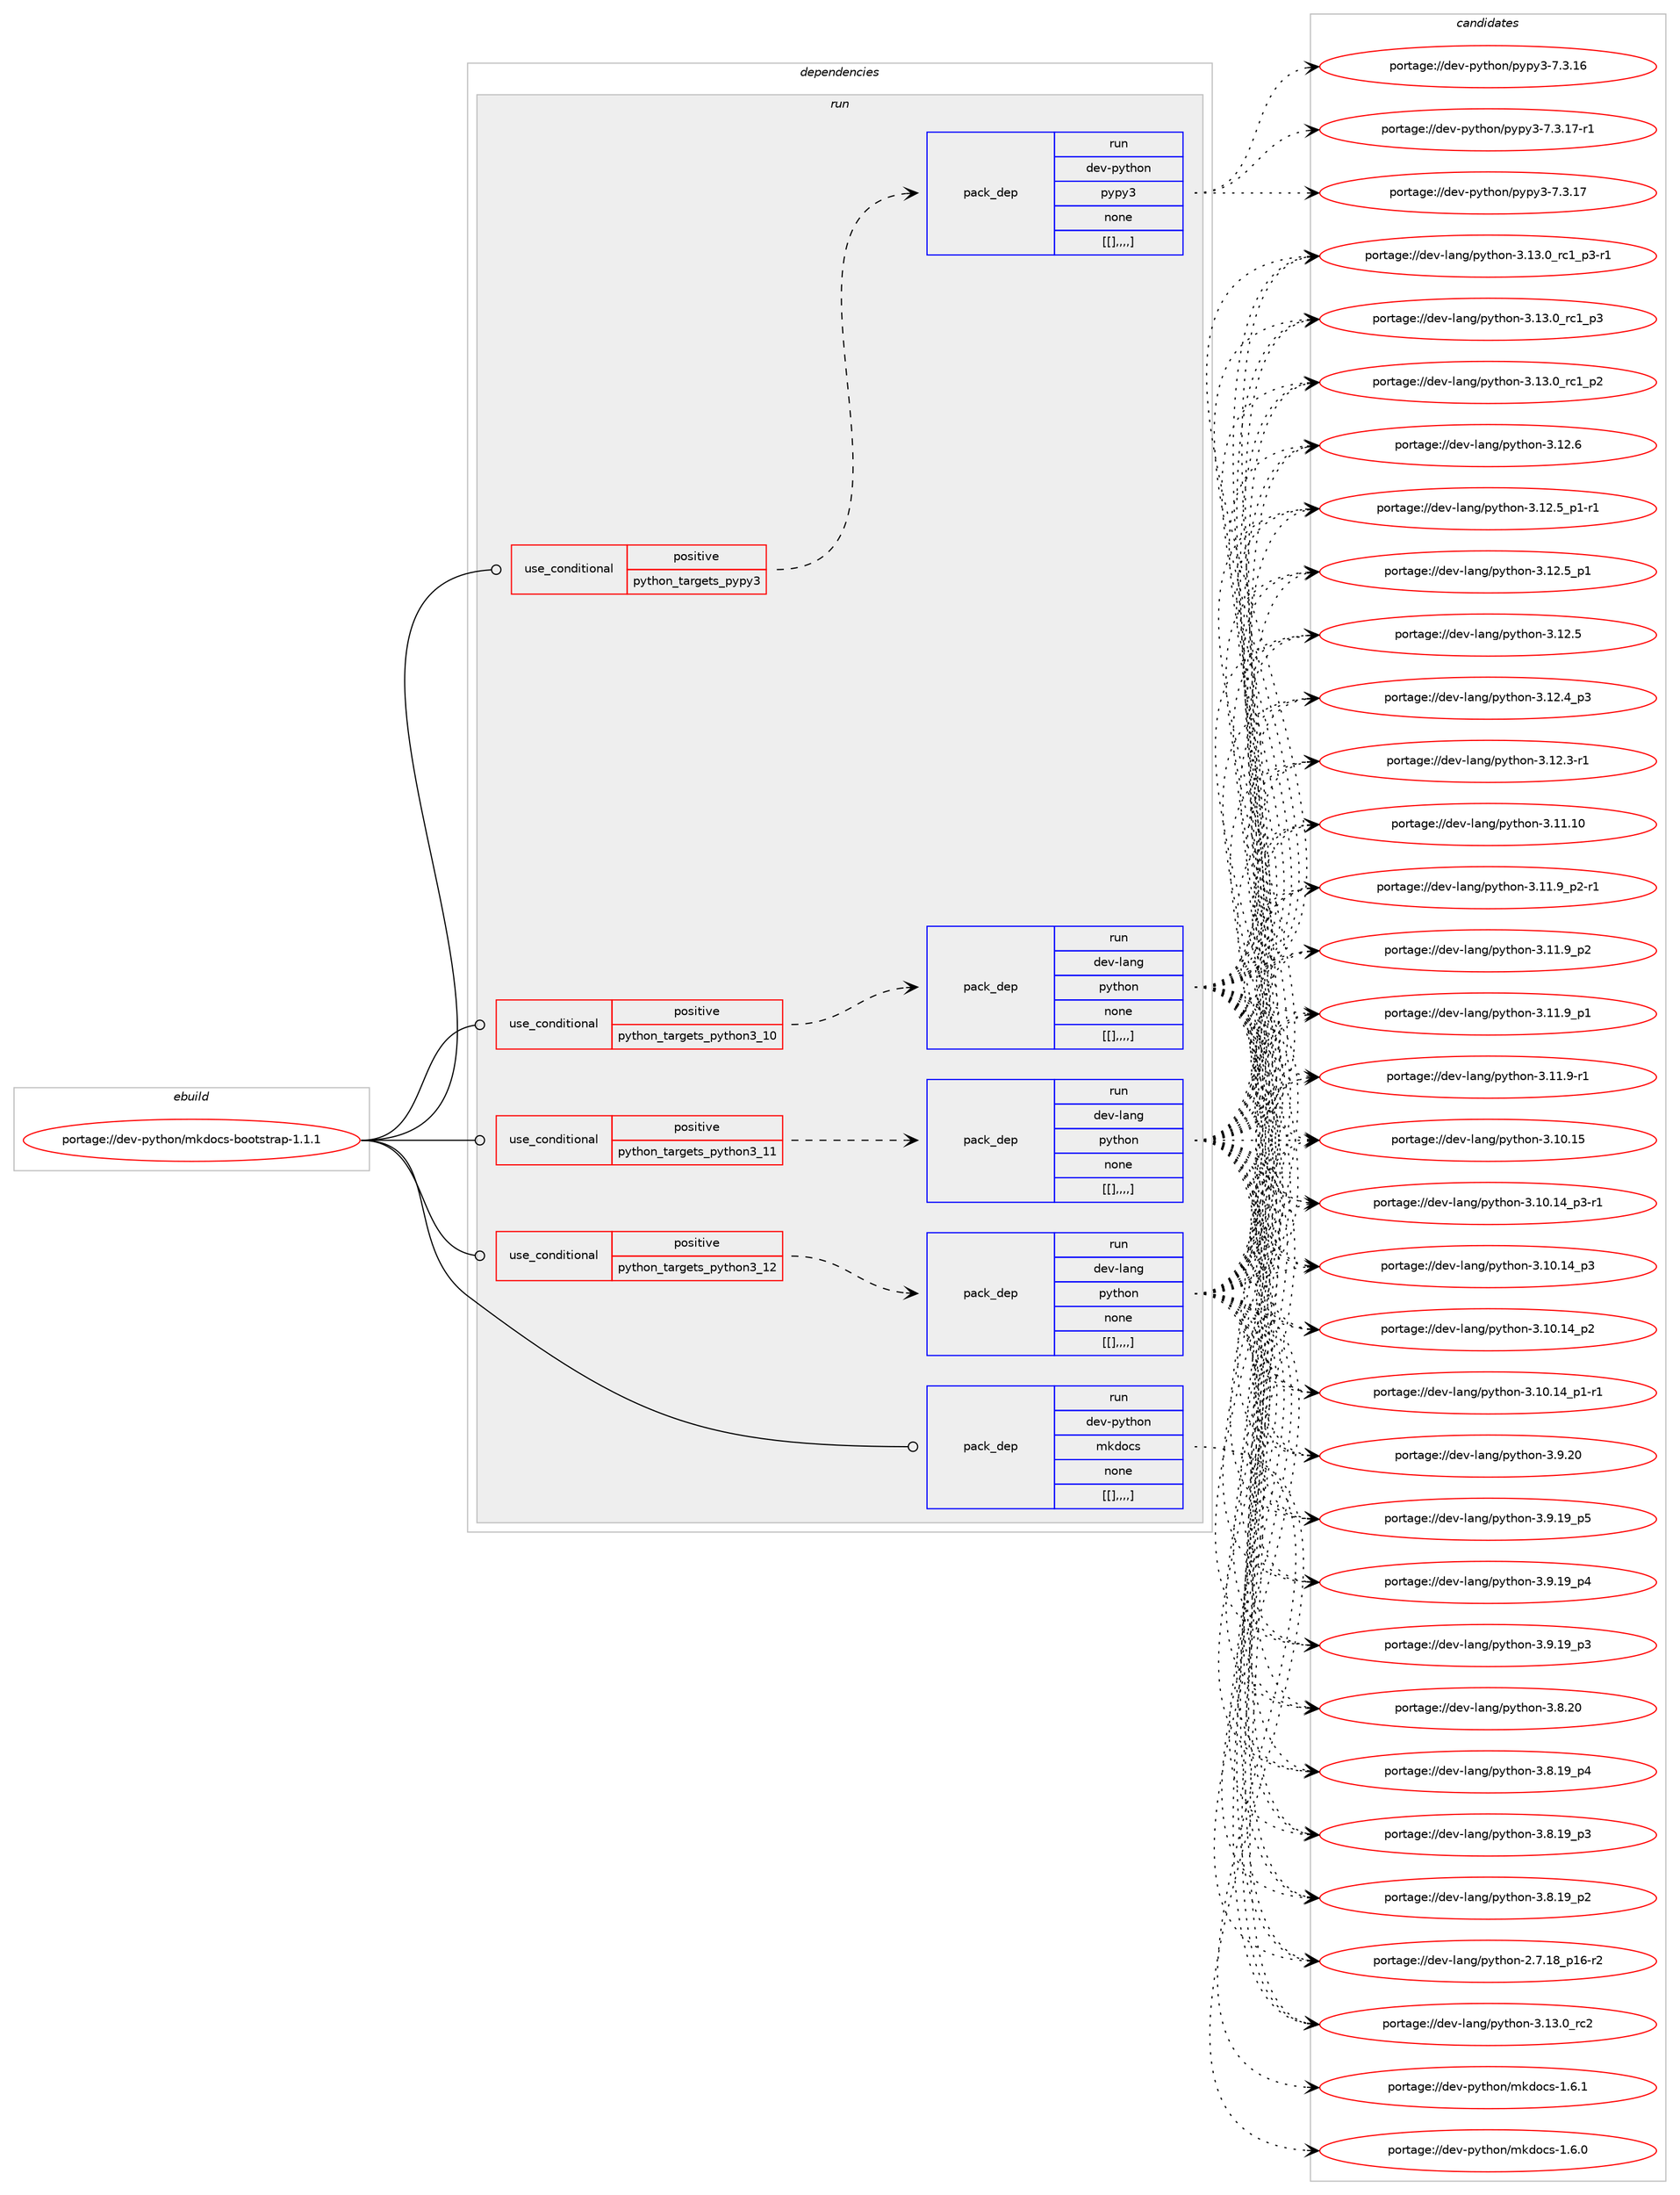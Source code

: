 digraph prolog {

# *************
# Graph options
# *************

newrank=true;
concentrate=true;
compound=true;
graph [rankdir=LR,fontname=Helvetica,fontsize=10,ranksep=1.5];#, ranksep=2.5, nodesep=0.2];
edge  [arrowhead=vee];
node  [fontname=Helvetica,fontsize=10];

# **********
# The ebuild
# **********

subgraph cluster_leftcol {
color=gray;
label=<<i>ebuild</i>>;
id [label="portage://dev-python/mkdocs-bootstrap-1.1.1", color=red, width=4, href="../dev-python/mkdocs-bootstrap-1.1.1.svg"];
}

# ****************
# The dependencies
# ****************

subgraph cluster_midcol {
color=gray;
label=<<i>dependencies</i>>;
subgraph cluster_compile {
fillcolor="#eeeeee";
style=filled;
label=<<i>compile</i>>;
}
subgraph cluster_compileandrun {
fillcolor="#eeeeee";
style=filled;
label=<<i>compile and run</i>>;
}
subgraph cluster_run {
fillcolor="#eeeeee";
style=filled;
label=<<i>run</i>>;
subgraph cond35499 {
dependency152445 [label=<<TABLE BORDER="0" CELLBORDER="1" CELLSPACING="0" CELLPADDING="4"><TR><TD ROWSPAN="3" CELLPADDING="10">use_conditional</TD></TR><TR><TD>positive</TD></TR><TR><TD>python_targets_pypy3</TD></TR></TABLE>>, shape=none, color=red];
subgraph pack115728 {
dependency152446 [label=<<TABLE BORDER="0" CELLBORDER="1" CELLSPACING="0" CELLPADDING="4" WIDTH="220"><TR><TD ROWSPAN="6" CELLPADDING="30">pack_dep</TD></TR><TR><TD WIDTH="110">run</TD></TR><TR><TD>dev-python</TD></TR><TR><TD>pypy3</TD></TR><TR><TD>none</TD></TR><TR><TD>[[],,,,]</TD></TR></TABLE>>, shape=none, color=blue];
}
dependency152445:e -> dependency152446:w [weight=20,style="dashed",arrowhead="vee"];
}
id:e -> dependency152445:w [weight=20,style="solid",arrowhead="odot"];
subgraph cond35500 {
dependency152447 [label=<<TABLE BORDER="0" CELLBORDER="1" CELLSPACING="0" CELLPADDING="4"><TR><TD ROWSPAN="3" CELLPADDING="10">use_conditional</TD></TR><TR><TD>positive</TD></TR><TR><TD>python_targets_python3_10</TD></TR></TABLE>>, shape=none, color=red];
subgraph pack115729 {
dependency152448 [label=<<TABLE BORDER="0" CELLBORDER="1" CELLSPACING="0" CELLPADDING="4" WIDTH="220"><TR><TD ROWSPAN="6" CELLPADDING="30">pack_dep</TD></TR><TR><TD WIDTH="110">run</TD></TR><TR><TD>dev-lang</TD></TR><TR><TD>python</TD></TR><TR><TD>none</TD></TR><TR><TD>[[],,,,]</TD></TR></TABLE>>, shape=none, color=blue];
}
dependency152447:e -> dependency152448:w [weight=20,style="dashed",arrowhead="vee"];
}
id:e -> dependency152447:w [weight=20,style="solid",arrowhead="odot"];
subgraph cond35501 {
dependency152449 [label=<<TABLE BORDER="0" CELLBORDER="1" CELLSPACING="0" CELLPADDING="4"><TR><TD ROWSPAN="3" CELLPADDING="10">use_conditional</TD></TR><TR><TD>positive</TD></TR><TR><TD>python_targets_python3_11</TD></TR></TABLE>>, shape=none, color=red];
subgraph pack115730 {
dependency152450 [label=<<TABLE BORDER="0" CELLBORDER="1" CELLSPACING="0" CELLPADDING="4" WIDTH="220"><TR><TD ROWSPAN="6" CELLPADDING="30">pack_dep</TD></TR><TR><TD WIDTH="110">run</TD></TR><TR><TD>dev-lang</TD></TR><TR><TD>python</TD></TR><TR><TD>none</TD></TR><TR><TD>[[],,,,]</TD></TR></TABLE>>, shape=none, color=blue];
}
dependency152449:e -> dependency152450:w [weight=20,style="dashed",arrowhead="vee"];
}
id:e -> dependency152449:w [weight=20,style="solid",arrowhead="odot"];
subgraph cond35502 {
dependency152451 [label=<<TABLE BORDER="0" CELLBORDER="1" CELLSPACING="0" CELLPADDING="4"><TR><TD ROWSPAN="3" CELLPADDING="10">use_conditional</TD></TR><TR><TD>positive</TD></TR><TR><TD>python_targets_python3_12</TD></TR></TABLE>>, shape=none, color=red];
subgraph pack115731 {
dependency152452 [label=<<TABLE BORDER="0" CELLBORDER="1" CELLSPACING="0" CELLPADDING="4" WIDTH="220"><TR><TD ROWSPAN="6" CELLPADDING="30">pack_dep</TD></TR><TR><TD WIDTH="110">run</TD></TR><TR><TD>dev-lang</TD></TR><TR><TD>python</TD></TR><TR><TD>none</TD></TR><TR><TD>[[],,,,]</TD></TR></TABLE>>, shape=none, color=blue];
}
dependency152451:e -> dependency152452:w [weight=20,style="dashed",arrowhead="vee"];
}
id:e -> dependency152451:w [weight=20,style="solid",arrowhead="odot"];
subgraph pack115732 {
dependency152453 [label=<<TABLE BORDER="0" CELLBORDER="1" CELLSPACING="0" CELLPADDING="4" WIDTH="220"><TR><TD ROWSPAN="6" CELLPADDING="30">pack_dep</TD></TR><TR><TD WIDTH="110">run</TD></TR><TR><TD>dev-python</TD></TR><TR><TD>mkdocs</TD></TR><TR><TD>none</TD></TR><TR><TD>[[],,,,]</TD></TR></TABLE>>, shape=none, color=blue];
}
id:e -> dependency152453:w [weight=20,style="solid",arrowhead="odot"];
}
}

# **************
# The candidates
# **************

subgraph cluster_choices {
rank=same;
color=gray;
label=<<i>candidates</i>>;

subgraph choice115728 {
color=black;
nodesep=1;
choice100101118451121211161041111104711212111212151455546514649554511449 [label="portage://dev-python/pypy3-7.3.17-r1", color=red, width=4,href="../dev-python/pypy3-7.3.17-r1.svg"];
choice10010111845112121116104111110471121211121215145554651464955 [label="portage://dev-python/pypy3-7.3.17", color=red, width=4,href="../dev-python/pypy3-7.3.17.svg"];
choice10010111845112121116104111110471121211121215145554651464954 [label="portage://dev-python/pypy3-7.3.16", color=red, width=4,href="../dev-python/pypy3-7.3.16.svg"];
dependency152446:e -> choice100101118451121211161041111104711212111212151455546514649554511449:w [style=dotted,weight="100"];
dependency152446:e -> choice10010111845112121116104111110471121211121215145554651464955:w [style=dotted,weight="100"];
dependency152446:e -> choice10010111845112121116104111110471121211121215145554651464954:w [style=dotted,weight="100"];
}
subgraph choice115729 {
color=black;
nodesep=1;
choice10010111845108971101034711212111610411111045514649514648951149950 [label="portage://dev-lang/python-3.13.0_rc2", color=red, width=4,href="../dev-lang/python-3.13.0_rc2.svg"];
choice1001011184510897110103471121211161041111104551464951464895114994995112514511449 [label="portage://dev-lang/python-3.13.0_rc1_p3-r1", color=red, width=4,href="../dev-lang/python-3.13.0_rc1_p3-r1.svg"];
choice100101118451089711010347112121116104111110455146495146489511499499511251 [label="portage://dev-lang/python-3.13.0_rc1_p3", color=red, width=4,href="../dev-lang/python-3.13.0_rc1_p3.svg"];
choice100101118451089711010347112121116104111110455146495146489511499499511250 [label="portage://dev-lang/python-3.13.0_rc1_p2", color=red, width=4,href="../dev-lang/python-3.13.0_rc1_p2.svg"];
choice10010111845108971101034711212111610411111045514649504654 [label="portage://dev-lang/python-3.12.6", color=red, width=4,href="../dev-lang/python-3.12.6.svg"];
choice1001011184510897110103471121211161041111104551464950465395112494511449 [label="portage://dev-lang/python-3.12.5_p1-r1", color=red, width=4,href="../dev-lang/python-3.12.5_p1-r1.svg"];
choice100101118451089711010347112121116104111110455146495046539511249 [label="portage://dev-lang/python-3.12.5_p1", color=red, width=4,href="../dev-lang/python-3.12.5_p1.svg"];
choice10010111845108971101034711212111610411111045514649504653 [label="portage://dev-lang/python-3.12.5", color=red, width=4,href="../dev-lang/python-3.12.5.svg"];
choice100101118451089711010347112121116104111110455146495046529511251 [label="portage://dev-lang/python-3.12.4_p3", color=red, width=4,href="../dev-lang/python-3.12.4_p3.svg"];
choice100101118451089711010347112121116104111110455146495046514511449 [label="portage://dev-lang/python-3.12.3-r1", color=red, width=4,href="../dev-lang/python-3.12.3-r1.svg"];
choice1001011184510897110103471121211161041111104551464949464948 [label="portage://dev-lang/python-3.11.10", color=red, width=4,href="../dev-lang/python-3.11.10.svg"];
choice1001011184510897110103471121211161041111104551464949465795112504511449 [label="portage://dev-lang/python-3.11.9_p2-r1", color=red, width=4,href="../dev-lang/python-3.11.9_p2-r1.svg"];
choice100101118451089711010347112121116104111110455146494946579511250 [label="portage://dev-lang/python-3.11.9_p2", color=red, width=4,href="../dev-lang/python-3.11.9_p2.svg"];
choice100101118451089711010347112121116104111110455146494946579511249 [label="portage://dev-lang/python-3.11.9_p1", color=red, width=4,href="../dev-lang/python-3.11.9_p1.svg"];
choice100101118451089711010347112121116104111110455146494946574511449 [label="portage://dev-lang/python-3.11.9-r1", color=red, width=4,href="../dev-lang/python-3.11.9-r1.svg"];
choice1001011184510897110103471121211161041111104551464948464953 [label="portage://dev-lang/python-3.10.15", color=red, width=4,href="../dev-lang/python-3.10.15.svg"];
choice100101118451089711010347112121116104111110455146494846495295112514511449 [label="portage://dev-lang/python-3.10.14_p3-r1", color=red, width=4,href="../dev-lang/python-3.10.14_p3-r1.svg"];
choice10010111845108971101034711212111610411111045514649484649529511251 [label="portage://dev-lang/python-3.10.14_p3", color=red, width=4,href="../dev-lang/python-3.10.14_p3.svg"];
choice10010111845108971101034711212111610411111045514649484649529511250 [label="portage://dev-lang/python-3.10.14_p2", color=red, width=4,href="../dev-lang/python-3.10.14_p2.svg"];
choice100101118451089711010347112121116104111110455146494846495295112494511449 [label="portage://dev-lang/python-3.10.14_p1-r1", color=red, width=4,href="../dev-lang/python-3.10.14_p1-r1.svg"];
choice10010111845108971101034711212111610411111045514657465048 [label="portage://dev-lang/python-3.9.20", color=red, width=4,href="../dev-lang/python-3.9.20.svg"];
choice100101118451089711010347112121116104111110455146574649579511253 [label="portage://dev-lang/python-3.9.19_p5", color=red, width=4,href="../dev-lang/python-3.9.19_p5.svg"];
choice100101118451089711010347112121116104111110455146574649579511252 [label="portage://dev-lang/python-3.9.19_p4", color=red, width=4,href="../dev-lang/python-3.9.19_p4.svg"];
choice100101118451089711010347112121116104111110455146574649579511251 [label="portage://dev-lang/python-3.9.19_p3", color=red, width=4,href="../dev-lang/python-3.9.19_p3.svg"];
choice10010111845108971101034711212111610411111045514656465048 [label="portage://dev-lang/python-3.8.20", color=red, width=4,href="../dev-lang/python-3.8.20.svg"];
choice100101118451089711010347112121116104111110455146564649579511252 [label="portage://dev-lang/python-3.8.19_p4", color=red, width=4,href="../dev-lang/python-3.8.19_p4.svg"];
choice100101118451089711010347112121116104111110455146564649579511251 [label="portage://dev-lang/python-3.8.19_p3", color=red, width=4,href="../dev-lang/python-3.8.19_p3.svg"];
choice100101118451089711010347112121116104111110455146564649579511250 [label="portage://dev-lang/python-3.8.19_p2", color=red, width=4,href="../dev-lang/python-3.8.19_p2.svg"];
choice100101118451089711010347112121116104111110455046554649569511249544511450 [label="portage://dev-lang/python-2.7.18_p16-r2", color=red, width=4,href="../dev-lang/python-2.7.18_p16-r2.svg"];
dependency152448:e -> choice10010111845108971101034711212111610411111045514649514648951149950:w [style=dotted,weight="100"];
dependency152448:e -> choice1001011184510897110103471121211161041111104551464951464895114994995112514511449:w [style=dotted,weight="100"];
dependency152448:e -> choice100101118451089711010347112121116104111110455146495146489511499499511251:w [style=dotted,weight="100"];
dependency152448:e -> choice100101118451089711010347112121116104111110455146495146489511499499511250:w [style=dotted,weight="100"];
dependency152448:e -> choice10010111845108971101034711212111610411111045514649504654:w [style=dotted,weight="100"];
dependency152448:e -> choice1001011184510897110103471121211161041111104551464950465395112494511449:w [style=dotted,weight="100"];
dependency152448:e -> choice100101118451089711010347112121116104111110455146495046539511249:w [style=dotted,weight="100"];
dependency152448:e -> choice10010111845108971101034711212111610411111045514649504653:w [style=dotted,weight="100"];
dependency152448:e -> choice100101118451089711010347112121116104111110455146495046529511251:w [style=dotted,weight="100"];
dependency152448:e -> choice100101118451089711010347112121116104111110455146495046514511449:w [style=dotted,weight="100"];
dependency152448:e -> choice1001011184510897110103471121211161041111104551464949464948:w [style=dotted,weight="100"];
dependency152448:e -> choice1001011184510897110103471121211161041111104551464949465795112504511449:w [style=dotted,weight="100"];
dependency152448:e -> choice100101118451089711010347112121116104111110455146494946579511250:w [style=dotted,weight="100"];
dependency152448:e -> choice100101118451089711010347112121116104111110455146494946579511249:w [style=dotted,weight="100"];
dependency152448:e -> choice100101118451089711010347112121116104111110455146494946574511449:w [style=dotted,weight="100"];
dependency152448:e -> choice1001011184510897110103471121211161041111104551464948464953:w [style=dotted,weight="100"];
dependency152448:e -> choice100101118451089711010347112121116104111110455146494846495295112514511449:w [style=dotted,weight="100"];
dependency152448:e -> choice10010111845108971101034711212111610411111045514649484649529511251:w [style=dotted,weight="100"];
dependency152448:e -> choice10010111845108971101034711212111610411111045514649484649529511250:w [style=dotted,weight="100"];
dependency152448:e -> choice100101118451089711010347112121116104111110455146494846495295112494511449:w [style=dotted,weight="100"];
dependency152448:e -> choice10010111845108971101034711212111610411111045514657465048:w [style=dotted,weight="100"];
dependency152448:e -> choice100101118451089711010347112121116104111110455146574649579511253:w [style=dotted,weight="100"];
dependency152448:e -> choice100101118451089711010347112121116104111110455146574649579511252:w [style=dotted,weight="100"];
dependency152448:e -> choice100101118451089711010347112121116104111110455146574649579511251:w [style=dotted,weight="100"];
dependency152448:e -> choice10010111845108971101034711212111610411111045514656465048:w [style=dotted,weight="100"];
dependency152448:e -> choice100101118451089711010347112121116104111110455146564649579511252:w [style=dotted,weight="100"];
dependency152448:e -> choice100101118451089711010347112121116104111110455146564649579511251:w [style=dotted,weight="100"];
dependency152448:e -> choice100101118451089711010347112121116104111110455146564649579511250:w [style=dotted,weight="100"];
dependency152448:e -> choice100101118451089711010347112121116104111110455046554649569511249544511450:w [style=dotted,weight="100"];
}
subgraph choice115730 {
color=black;
nodesep=1;
choice10010111845108971101034711212111610411111045514649514648951149950 [label="portage://dev-lang/python-3.13.0_rc2", color=red, width=4,href="../dev-lang/python-3.13.0_rc2.svg"];
choice1001011184510897110103471121211161041111104551464951464895114994995112514511449 [label="portage://dev-lang/python-3.13.0_rc1_p3-r1", color=red, width=4,href="../dev-lang/python-3.13.0_rc1_p3-r1.svg"];
choice100101118451089711010347112121116104111110455146495146489511499499511251 [label="portage://dev-lang/python-3.13.0_rc1_p3", color=red, width=4,href="../dev-lang/python-3.13.0_rc1_p3.svg"];
choice100101118451089711010347112121116104111110455146495146489511499499511250 [label="portage://dev-lang/python-3.13.0_rc1_p2", color=red, width=4,href="../dev-lang/python-3.13.0_rc1_p2.svg"];
choice10010111845108971101034711212111610411111045514649504654 [label="portage://dev-lang/python-3.12.6", color=red, width=4,href="../dev-lang/python-3.12.6.svg"];
choice1001011184510897110103471121211161041111104551464950465395112494511449 [label="portage://dev-lang/python-3.12.5_p1-r1", color=red, width=4,href="../dev-lang/python-3.12.5_p1-r1.svg"];
choice100101118451089711010347112121116104111110455146495046539511249 [label="portage://dev-lang/python-3.12.5_p1", color=red, width=4,href="../dev-lang/python-3.12.5_p1.svg"];
choice10010111845108971101034711212111610411111045514649504653 [label="portage://dev-lang/python-3.12.5", color=red, width=4,href="../dev-lang/python-3.12.5.svg"];
choice100101118451089711010347112121116104111110455146495046529511251 [label="portage://dev-lang/python-3.12.4_p3", color=red, width=4,href="../dev-lang/python-3.12.4_p3.svg"];
choice100101118451089711010347112121116104111110455146495046514511449 [label="portage://dev-lang/python-3.12.3-r1", color=red, width=4,href="../dev-lang/python-3.12.3-r1.svg"];
choice1001011184510897110103471121211161041111104551464949464948 [label="portage://dev-lang/python-3.11.10", color=red, width=4,href="../dev-lang/python-3.11.10.svg"];
choice1001011184510897110103471121211161041111104551464949465795112504511449 [label="portage://dev-lang/python-3.11.9_p2-r1", color=red, width=4,href="../dev-lang/python-3.11.9_p2-r1.svg"];
choice100101118451089711010347112121116104111110455146494946579511250 [label="portage://dev-lang/python-3.11.9_p2", color=red, width=4,href="../dev-lang/python-3.11.9_p2.svg"];
choice100101118451089711010347112121116104111110455146494946579511249 [label="portage://dev-lang/python-3.11.9_p1", color=red, width=4,href="../dev-lang/python-3.11.9_p1.svg"];
choice100101118451089711010347112121116104111110455146494946574511449 [label="portage://dev-lang/python-3.11.9-r1", color=red, width=4,href="../dev-lang/python-3.11.9-r1.svg"];
choice1001011184510897110103471121211161041111104551464948464953 [label="portage://dev-lang/python-3.10.15", color=red, width=4,href="../dev-lang/python-3.10.15.svg"];
choice100101118451089711010347112121116104111110455146494846495295112514511449 [label="portage://dev-lang/python-3.10.14_p3-r1", color=red, width=4,href="../dev-lang/python-3.10.14_p3-r1.svg"];
choice10010111845108971101034711212111610411111045514649484649529511251 [label="portage://dev-lang/python-3.10.14_p3", color=red, width=4,href="../dev-lang/python-3.10.14_p3.svg"];
choice10010111845108971101034711212111610411111045514649484649529511250 [label="portage://dev-lang/python-3.10.14_p2", color=red, width=4,href="../dev-lang/python-3.10.14_p2.svg"];
choice100101118451089711010347112121116104111110455146494846495295112494511449 [label="portage://dev-lang/python-3.10.14_p1-r1", color=red, width=4,href="../dev-lang/python-3.10.14_p1-r1.svg"];
choice10010111845108971101034711212111610411111045514657465048 [label="portage://dev-lang/python-3.9.20", color=red, width=4,href="../dev-lang/python-3.9.20.svg"];
choice100101118451089711010347112121116104111110455146574649579511253 [label="portage://dev-lang/python-3.9.19_p5", color=red, width=4,href="../dev-lang/python-3.9.19_p5.svg"];
choice100101118451089711010347112121116104111110455146574649579511252 [label="portage://dev-lang/python-3.9.19_p4", color=red, width=4,href="../dev-lang/python-3.9.19_p4.svg"];
choice100101118451089711010347112121116104111110455146574649579511251 [label="portage://dev-lang/python-3.9.19_p3", color=red, width=4,href="../dev-lang/python-3.9.19_p3.svg"];
choice10010111845108971101034711212111610411111045514656465048 [label="portage://dev-lang/python-3.8.20", color=red, width=4,href="../dev-lang/python-3.8.20.svg"];
choice100101118451089711010347112121116104111110455146564649579511252 [label="portage://dev-lang/python-3.8.19_p4", color=red, width=4,href="../dev-lang/python-3.8.19_p4.svg"];
choice100101118451089711010347112121116104111110455146564649579511251 [label="portage://dev-lang/python-3.8.19_p3", color=red, width=4,href="../dev-lang/python-3.8.19_p3.svg"];
choice100101118451089711010347112121116104111110455146564649579511250 [label="portage://dev-lang/python-3.8.19_p2", color=red, width=4,href="../dev-lang/python-3.8.19_p2.svg"];
choice100101118451089711010347112121116104111110455046554649569511249544511450 [label="portage://dev-lang/python-2.7.18_p16-r2", color=red, width=4,href="../dev-lang/python-2.7.18_p16-r2.svg"];
dependency152450:e -> choice10010111845108971101034711212111610411111045514649514648951149950:w [style=dotted,weight="100"];
dependency152450:e -> choice1001011184510897110103471121211161041111104551464951464895114994995112514511449:w [style=dotted,weight="100"];
dependency152450:e -> choice100101118451089711010347112121116104111110455146495146489511499499511251:w [style=dotted,weight="100"];
dependency152450:e -> choice100101118451089711010347112121116104111110455146495146489511499499511250:w [style=dotted,weight="100"];
dependency152450:e -> choice10010111845108971101034711212111610411111045514649504654:w [style=dotted,weight="100"];
dependency152450:e -> choice1001011184510897110103471121211161041111104551464950465395112494511449:w [style=dotted,weight="100"];
dependency152450:e -> choice100101118451089711010347112121116104111110455146495046539511249:w [style=dotted,weight="100"];
dependency152450:e -> choice10010111845108971101034711212111610411111045514649504653:w [style=dotted,weight="100"];
dependency152450:e -> choice100101118451089711010347112121116104111110455146495046529511251:w [style=dotted,weight="100"];
dependency152450:e -> choice100101118451089711010347112121116104111110455146495046514511449:w [style=dotted,weight="100"];
dependency152450:e -> choice1001011184510897110103471121211161041111104551464949464948:w [style=dotted,weight="100"];
dependency152450:e -> choice1001011184510897110103471121211161041111104551464949465795112504511449:w [style=dotted,weight="100"];
dependency152450:e -> choice100101118451089711010347112121116104111110455146494946579511250:w [style=dotted,weight="100"];
dependency152450:e -> choice100101118451089711010347112121116104111110455146494946579511249:w [style=dotted,weight="100"];
dependency152450:e -> choice100101118451089711010347112121116104111110455146494946574511449:w [style=dotted,weight="100"];
dependency152450:e -> choice1001011184510897110103471121211161041111104551464948464953:w [style=dotted,weight="100"];
dependency152450:e -> choice100101118451089711010347112121116104111110455146494846495295112514511449:w [style=dotted,weight="100"];
dependency152450:e -> choice10010111845108971101034711212111610411111045514649484649529511251:w [style=dotted,weight="100"];
dependency152450:e -> choice10010111845108971101034711212111610411111045514649484649529511250:w [style=dotted,weight="100"];
dependency152450:e -> choice100101118451089711010347112121116104111110455146494846495295112494511449:w [style=dotted,weight="100"];
dependency152450:e -> choice10010111845108971101034711212111610411111045514657465048:w [style=dotted,weight="100"];
dependency152450:e -> choice100101118451089711010347112121116104111110455146574649579511253:w [style=dotted,weight="100"];
dependency152450:e -> choice100101118451089711010347112121116104111110455146574649579511252:w [style=dotted,weight="100"];
dependency152450:e -> choice100101118451089711010347112121116104111110455146574649579511251:w [style=dotted,weight="100"];
dependency152450:e -> choice10010111845108971101034711212111610411111045514656465048:w [style=dotted,weight="100"];
dependency152450:e -> choice100101118451089711010347112121116104111110455146564649579511252:w [style=dotted,weight="100"];
dependency152450:e -> choice100101118451089711010347112121116104111110455146564649579511251:w [style=dotted,weight="100"];
dependency152450:e -> choice100101118451089711010347112121116104111110455146564649579511250:w [style=dotted,weight="100"];
dependency152450:e -> choice100101118451089711010347112121116104111110455046554649569511249544511450:w [style=dotted,weight="100"];
}
subgraph choice115731 {
color=black;
nodesep=1;
choice10010111845108971101034711212111610411111045514649514648951149950 [label="portage://dev-lang/python-3.13.0_rc2", color=red, width=4,href="../dev-lang/python-3.13.0_rc2.svg"];
choice1001011184510897110103471121211161041111104551464951464895114994995112514511449 [label="portage://dev-lang/python-3.13.0_rc1_p3-r1", color=red, width=4,href="../dev-lang/python-3.13.0_rc1_p3-r1.svg"];
choice100101118451089711010347112121116104111110455146495146489511499499511251 [label="portage://dev-lang/python-3.13.0_rc1_p3", color=red, width=4,href="../dev-lang/python-3.13.0_rc1_p3.svg"];
choice100101118451089711010347112121116104111110455146495146489511499499511250 [label="portage://dev-lang/python-3.13.0_rc1_p2", color=red, width=4,href="../dev-lang/python-3.13.0_rc1_p2.svg"];
choice10010111845108971101034711212111610411111045514649504654 [label="portage://dev-lang/python-3.12.6", color=red, width=4,href="../dev-lang/python-3.12.6.svg"];
choice1001011184510897110103471121211161041111104551464950465395112494511449 [label="portage://dev-lang/python-3.12.5_p1-r1", color=red, width=4,href="../dev-lang/python-3.12.5_p1-r1.svg"];
choice100101118451089711010347112121116104111110455146495046539511249 [label="portage://dev-lang/python-3.12.5_p1", color=red, width=4,href="../dev-lang/python-3.12.5_p1.svg"];
choice10010111845108971101034711212111610411111045514649504653 [label="portage://dev-lang/python-3.12.5", color=red, width=4,href="../dev-lang/python-3.12.5.svg"];
choice100101118451089711010347112121116104111110455146495046529511251 [label="portage://dev-lang/python-3.12.4_p3", color=red, width=4,href="../dev-lang/python-3.12.4_p3.svg"];
choice100101118451089711010347112121116104111110455146495046514511449 [label="portage://dev-lang/python-3.12.3-r1", color=red, width=4,href="../dev-lang/python-3.12.3-r1.svg"];
choice1001011184510897110103471121211161041111104551464949464948 [label="portage://dev-lang/python-3.11.10", color=red, width=4,href="../dev-lang/python-3.11.10.svg"];
choice1001011184510897110103471121211161041111104551464949465795112504511449 [label="portage://dev-lang/python-3.11.9_p2-r1", color=red, width=4,href="../dev-lang/python-3.11.9_p2-r1.svg"];
choice100101118451089711010347112121116104111110455146494946579511250 [label="portage://dev-lang/python-3.11.9_p2", color=red, width=4,href="../dev-lang/python-3.11.9_p2.svg"];
choice100101118451089711010347112121116104111110455146494946579511249 [label="portage://dev-lang/python-3.11.9_p1", color=red, width=4,href="../dev-lang/python-3.11.9_p1.svg"];
choice100101118451089711010347112121116104111110455146494946574511449 [label="portage://dev-lang/python-3.11.9-r1", color=red, width=4,href="../dev-lang/python-3.11.9-r1.svg"];
choice1001011184510897110103471121211161041111104551464948464953 [label="portage://dev-lang/python-3.10.15", color=red, width=4,href="../dev-lang/python-3.10.15.svg"];
choice100101118451089711010347112121116104111110455146494846495295112514511449 [label="portage://dev-lang/python-3.10.14_p3-r1", color=red, width=4,href="../dev-lang/python-3.10.14_p3-r1.svg"];
choice10010111845108971101034711212111610411111045514649484649529511251 [label="portage://dev-lang/python-3.10.14_p3", color=red, width=4,href="../dev-lang/python-3.10.14_p3.svg"];
choice10010111845108971101034711212111610411111045514649484649529511250 [label="portage://dev-lang/python-3.10.14_p2", color=red, width=4,href="../dev-lang/python-3.10.14_p2.svg"];
choice100101118451089711010347112121116104111110455146494846495295112494511449 [label="portage://dev-lang/python-3.10.14_p1-r1", color=red, width=4,href="../dev-lang/python-3.10.14_p1-r1.svg"];
choice10010111845108971101034711212111610411111045514657465048 [label="portage://dev-lang/python-3.9.20", color=red, width=4,href="../dev-lang/python-3.9.20.svg"];
choice100101118451089711010347112121116104111110455146574649579511253 [label="portage://dev-lang/python-3.9.19_p5", color=red, width=4,href="../dev-lang/python-3.9.19_p5.svg"];
choice100101118451089711010347112121116104111110455146574649579511252 [label="portage://dev-lang/python-3.9.19_p4", color=red, width=4,href="../dev-lang/python-3.9.19_p4.svg"];
choice100101118451089711010347112121116104111110455146574649579511251 [label="portage://dev-lang/python-3.9.19_p3", color=red, width=4,href="../dev-lang/python-3.9.19_p3.svg"];
choice10010111845108971101034711212111610411111045514656465048 [label="portage://dev-lang/python-3.8.20", color=red, width=4,href="../dev-lang/python-3.8.20.svg"];
choice100101118451089711010347112121116104111110455146564649579511252 [label="portage://dev-lang/python-3.8.19_p4", color=red, width=4,href="../dev-lang/python-3.8.19_p4.svg"];
choice100101118451089711010347112121116104111110455146564649579511251 [label="portage://dev-lang/python-3.8.19_p3", color=red, width=4,href="../dev-lang/python-3.8.19_p3.svg"];
choice100101118451089711010347112121116104111110455146564649579511250 [label="portage://dev-lang/python-3.8.19_p2", color=red, width=4,href="../dev-lang/python-3.8.19_p2.svg"];
choice100101118451089711010347112121116104111110455046554649569511249544511450 [label="portage://dev-lang/python-2.7.18_p16-r2", color=red, width=4,href="../dev-lang/python-2.7.18_p16-r2.svg"];
dependency152452:e -> choice10010111845108971101034711212111610411111045514649514648951149950:w [style=dotted,weight="100"];
dependency152452:e -> choice1001011184510897110103471121211161041111104551464951464895114994995112514511449:w [style=dotted,weight="100"];
dependency152452:e -> choice100101118451089711010347112121116104111110455146495146489511499499511251:w [style=dotted,weight="100"];
dependency152452:e -> choice100101118451089711010347112121116104111110455146495146489511499499511250:w [style=dotted,weight="100"];
dependency152452:e -> choice10010111845108971101034711212111610411111045514649504654:w [style=dotted,weight="100"];
dependency152452:e -> choice1001011184510897110103471121211161041111104551464950465395112494511449:w [style=dotted,weight="100"];
dependency152452:e -> choice100101118451089711010347112121116104111110455146495046539511249:w [style=dotted,weight="100"];
dependency152452:e -> choice10010111845108971101034711212111610411111045514649504653:w [style=dotted,weight="100"];
dependency152452:e -> choice100101118451089711010347112121116104111110455146495046529511251:w [style=dotted,weight="100"];
dependency152452:e -> choice100101118451089711010347112121116104111110455146495046514511449:w [style=dotted,weight="100"];
dependency152452:e -> choice1001011184510897110103471121211161041111104551464949464948:w [style=dotted,weight="100"];
dependency152452:e -> choice1001011184510897110103471121211161041111104551464949465795112504511449:w [style=dotted,weight="100"];
dependency152452:e -> choice100101118451089711010347112121116104111110455146494946579511250:w [style=dotted,weight="100"];
dependency152452:e -> choice100101118451089711010347112121116104111110455146494946579511249:w [style=dotted,weight="100"];
dependency152452:e -> choice100101118451089711010347112121116104111110455146494946574511449:w [style=dotted,weight="100"];
dependency152452:e -> choice1001011184510897110103471121211161041111104551464948464953:w [style=dotted,weight="100"];
dependency152452:e -> choice100101118451089711010347112121116104111110455146494846495295112514511449:w [style=dotted,weight="100"];
dependency152452:e -> choice10010111845108971101034711212111610411111045514649484649529511251:w [style=dotted,weight="100"];
dependency152452:e -> choice10010111845108971101034711212111610411111045514649484649529511250:w [style=dotted,weight="100"];
dependency152452:e -> choice100101118451089711010347112121116104111110455146494846495295112494511449:w [style=dotted,weight="100"];
dependency152452:e -> choice10010111845108971101034711212111610411111045514657465048:w [style=dotted,weight="100"];
dependency152452:e -> choice100101118451089711010347112121116104111110455146574649579511253:w [style=dotted,weight="100"];
dependency152452:e -> choice100101118451089711010347112121116104111110455146574649579511252:w [style=dotted,weight="100"];
dependency152452:e -> choice100101118451089711010347112121116104111110455146574649579511251:w [style=dotted,weight="100"];
dependency152452:e -> choice10010111845108971101034711212111610411111045514656465048:w [style=dotted,weight="100"];
dependency152452:e -> choice100101118451089711010347112121116104111110455146564649579511252:w [style=dotted,weight="100"];
dependency152452:e -> choice100101118451089711010347112121116104111110455146564649579511251:w [style=dotted,weight="100"];
dependency152452:e -> choice100101118451089711010347112121116104111110455146564649579511250:w [style=dotted,weight="100"];
dependency152452:e -> choice100101118451089711010347112121116104111110455046554649569511249544511450:w [style=dotted,weight="100"];
}
subgraph choice115732 {
color=black;
nodesep=1;
choice100101118451121211161041111104710910710011199115454946544649 [label="portage://dev-python/mkdocs-1.6.1", color=red, width=4,href="../dev-python/mkdocs-1.6.1.svg"];
choice100101118451121211161041111104710910710011199115454946544648 [label="portage://dev-python/mkdocs-1.6.0", color=red, width=4,href="../dev-python/mkdocs-1.6.0.svg"];
dependency152453:e -> choice100101118451121211161041111104710910710011199115454946544649:w [style=dotted,weight="100"];
dependency152453:e -> choice100101118451121211161041111104710910710011199115454946544648:w [style=dotted,weight="100"];
}
}

}
